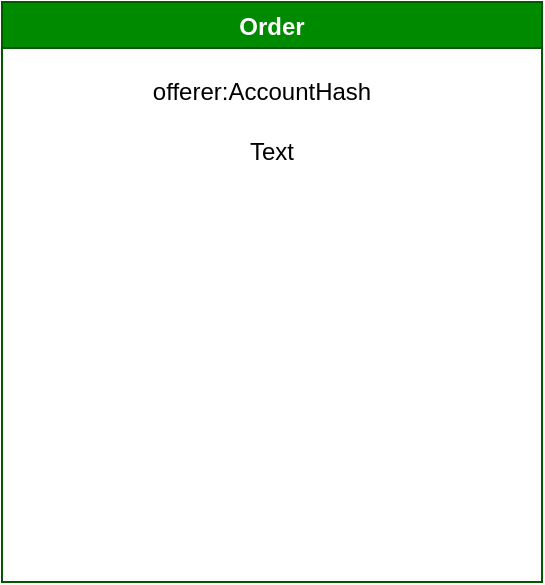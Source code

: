 <mxfile>
    <diagram id="zXyRrHAtMcjPd8mT04C7" name="Page-1">
        <mxGraphModel dx="400" dy="567" grid="1" gridSize="10" guides="1" tooltips="1" connect="1" arrows="1" fold="1" page="1" pageScale="1" pageWidth="850" pageHeight="1100" math="0" shadow="0">
            <root>
                <mxCell id="0"/>
                <mxCell id="1" parent="0"/>
                <mxCell id="3" value="Order" style="swimlane;fillColor=#008a00;fontColor=#ffffff;strokeColor=#005700;" vertex="1" parent="1">
                    <mxGeometry x="250" y="90" width="270" height="290" as="geometry"/>
                </mxCell>
                <mxCell id="7" value="offerer:AccountHash" style="text;html=1;strokeColor=none;fillColor=none;align=center;verticalAlign=middle;whiteSpace=wrap;rounded=0;" vertex="1" parent="3">
                    <mxGeometry x="100" y="30" width="60" height="30" as="geometry"/>
                </mxCell>
                <mxCell id="8" value="Text" style="text;html=1;strokeColor=none;fillColor=none;align=center;verticalAlign=middle;whiteSpace=wrap;rounded=0;" vertex="1" parent="3">
                    <mxGeometry x="105" y="60" width="60" height="30" as="geometry"/>
                </mxCell>
            </root>
        </mxGraphModel>
    </diagram>
</mxfile>